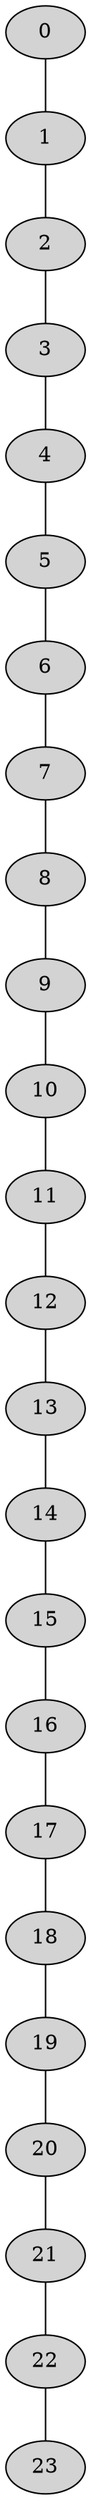 graph G {
0 [style=filled];
1 [style=filled];
2 [style=filled];
3 [style=filled];
4 [style=filled];
5 [style=filled];
6 [style=filled];
7 [style=filled];
8 [style=filled];
9 [style=filled];
10 [style=filled];
11 [style=filled];
12 [style=filled];
13 [style=filled];
14 [style=filled];
15 [style=filled];
16 [style=filled];
17 [style=filled];
18 [style=filled];
19 [style=filled];
20 [style=filled];
21 [style=filled];
22 [style=filled];
23 [style=filled];
0--1--2--3--4--5--6--7--8--9--10--11--12--13--14--15--16--17--18--19--20--21--22--23;
}
